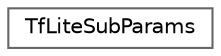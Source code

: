 digraph "Graphical Class Hierarchy"
{
 // LATEX_PDF_SIZE
  bgcolor="transparent";
  edge [fontname=Helvetica,fontsize=10,labelfontname=Helvetica,labelfontsize=10];
  node [fontname=Helvetica,fontsize=10,shape=box,height=0.2,width=0.4];
  rankdir="LR";
  Node0 [id="Node000000",label="TfLiteSubParams",height=0.2,width=0.4,color="grey40", fillcolor="white", style="filled",URL="$struct_tf_lite_sub_params.html",tooltip=" "];
}

